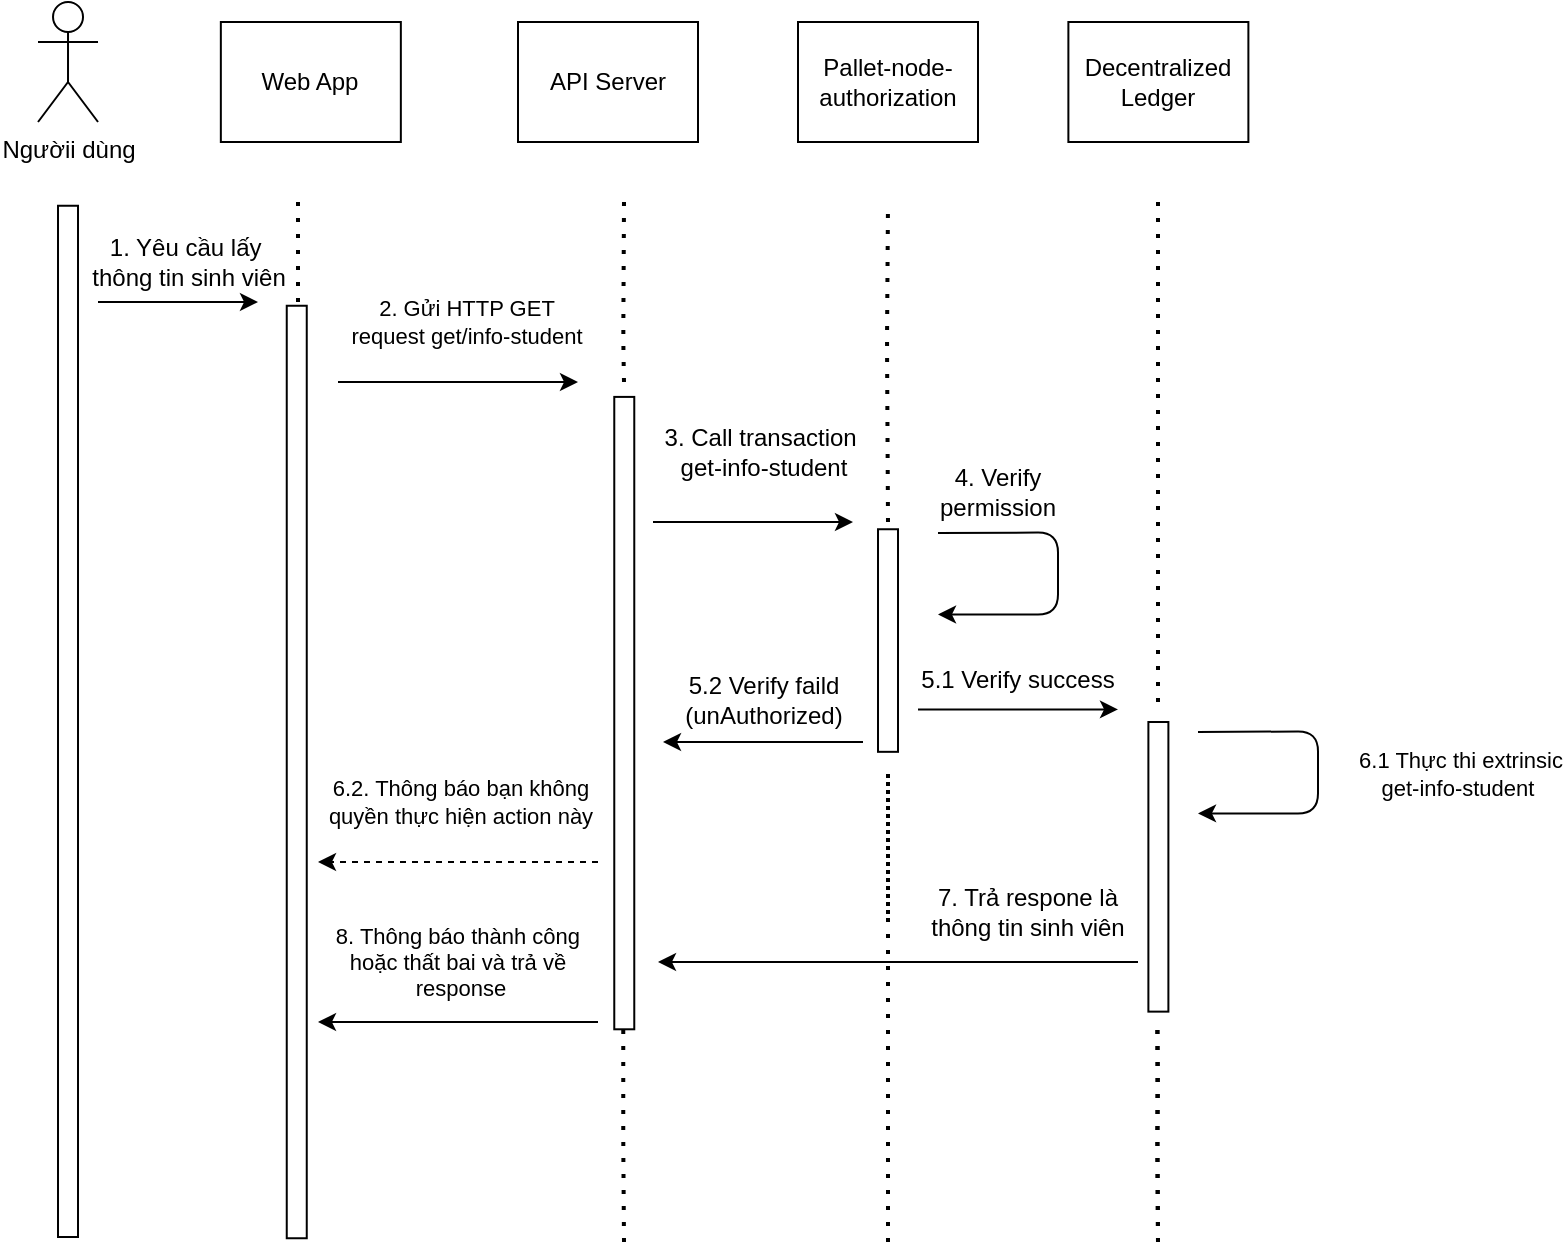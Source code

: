 <mxfile>
    <diagram id="V5OnG91C2bBhCb1hBuo0" name="Page-1">
        <mxGraphModel dx="1058" dy="773" grid="1" gridSize="10" guides="1" tooltips="1" connect="1" arrows="1" fold="1" page="1" pageScale="1" pageWidth="850" pageHeight="1100" math="0" shadow="0">
            <root>
                <mxCell id="0"/>
                <mxCell id="1" parent="0"/>
                <mxCell id="2" value="Ngườii dùng" style="shape=umlActor;verticalLabelPosition=bottom;verticalAlign=top;html=1;outlineConnect=0;" vertex="1" parent="1">
                    <mxGeometry x="30.01" y="60" width="30" height="60" as="geometry"/>
                </mxCell>
                <mxCell id="3" value="Web App" style="rounded=0;whiteSpace=wrap;html=1;" vertex="1" parent="1">
                    <mxGeometry x="121.42" y="70" width="90" height="60" as="geometry"/>
                </mxCell>
                <mxCell id="4" value="API Server" style="rounded=0;whiteSpace=wrap;html=1;" vertex="1" parent="1">
                    <mxGeometry x="270" y="70" width="90" height="60" as="geometry"/>
                </mxCell>
                <mxCell id="5" value="Pallet-node-authorization" style="rounded=0;whiteSpace=wrap;html=1;" vertex="1" parent="1">
                    <mxGeometry x="410" y="70" width="90" height="60" as="geometry"/>
                </mxCell>
                <mxCell id="6" value="Decentralized Ledger" style="rounded=0;whiteSpace=wrap;html=1;" vertex="1" parent="1">
                    <mxGeometry x="545.19" y="70" width="90" height="60" as="geometry"/>
                </mxCell>
                <mxCell id="7" value="" style="fontStyle=1;rotation=90;" vertex="1" parent="1">
                    <mxGeometry x="-212.81" y="414.69" width="515.63" height="10" as="geometry"/>
                </mxCell>
                <mxCell id="8" value="" style="endArrow=none;dashed=1;html=1;dashPattern=1 3;strokeWidth=2;" edge="1" parent="1">
                    <mxGeometry width="50" height="50" relative="1" as="geometry">
                        <mxPoint x="160" y="210" as="sourcePoint"/>
                        <mxPoint x="160" y="160" as="targetPoint"/>
                        <Array as="points">
                            <mxPoint x="160" y="180"/>
                        </Array>
                    </mxGeometry>
                </mxCell>
                <mxCell id="9" value="" style="fontStyle=1;rotation=90;" vertex="1" parent="1">
                    <mxGeometry x="-73.75" y="440" width="466.25" height="10" as="geometry"/>
                </mxCell>
                <mxCell id="10" value="" style="endArrow=classic;html=1;" edge="1" parent="1">
                    <mxGeometry width="50" height="50" relative="1" as="geometry">
                        <mxPoint x="60" y="210" as="sourcePoint"/>
                        <mxPoint x="140" y="210" as="targetPoint"/>
                    </mxGeometry>
                </mxCell>
                <mxCell id="11" value="1. Yêu cầu lấy&amp;nbsp;&lt;br&gt;thông tin sinh viên" style="text;html=1;align=center;verticalAlign=middle;resizable=0;points=[];autosize=1;strokeColor=none;fillColor=none;" vertex="1" parent="1">
                    <mxGeometry x="45.04" y="170" width="120" height="40" as="geometry"/>
                </mxCell>
                <mxCell id="12" value="" style="endArrow=none;dashed=1;html=1;dashPattern=1 3;strokeWidth=2;" edge="1" parent="1">
                    <mxGeometry width="50" height="50" relative="1" as="geometry">
                        <mxPoint x="323" y="250" as="sourcePoint"/>
                        <mxPoint x="323" y="160" as="targetPoint"/>
                        <Array as="points">
                            <mxPoint x="322.63" y="230"/>
                        </Array>
                    </mxGeometry>
                </mxCell>
                <mxCell id="17" value="" style="endArrow=classic;html=1;" edge="1" parent="1">
                    <mxGeometry width="50" height="50" relative="1" as="geometry">
                        <mxPoint x="180" y="250" as="sourcePoint"/>
                        <mxPoint x="300" y="250" as="targetPoint"/>
                    </mxGeometry>
                </mxCell>
                <mxCell id="18" value="2. Gửi HTTP GET&lt;br&gt;request get/info-student" style="edgeLabel;html=1;align=center;verticalAlign=middle;resizable=0;points=[];" vertex="1" connectable="0" parent="17">
                    <mxGeometry x="-0.3" y="1" relative="1" as="geometry">
                        <mxPoint x="22" y="-29" as="offset"/>
                    </mxGeometry>
                </mxCell>
                <mxCell id="19" value="" style="fontStyle=1;rotation=90;" vertex="1" parent="1">
                    <mxGeometry x="165.04" y="410.55" width="316.19" height="10" as="geometry"/>
                </mxCell>
                <mxCell id="21" value="" style="endArrow=none;dashed=1;html=1;dashPattern=1 3;strokeWidth=2;" edge="1" parent="1">
                    <mxGeometry width="50" height="50" relative="1" as="geometry">
                        <mxPoint x="455" y="320" as="sourcePoint"/>
                        <mxPoint x="455" y="160" as="targetPoint"/>
                        <Array as="points">
                            <mxPoint x="454.5" y="230"/>
                        </Array>
                    </mxGeometry>
                </mxCell>
                <mxCell id="22" value="" style="fontStyle=1;rotation=90;" vertex="1" parent="1">
                    <mxGeometry x="399.36" y="374.27" width="111.29" height="10" as="geometry"/>
                </mxCell>
                <mxCell id="23" value="" style="endArrow=classic;html=1;" edge="1" parent="1">
                    <mxGeometry width="50" height="50" relative="1" as="geometry">
                        <mxPoint x="337.5" y="320" as="sourcePoint"/>
                        <mxPoint x="437.5" y="320" as="targetPoint"/>
                    </mxGeometry>
                </mxCell>
                <mxCell id="25" value="" style="endArrow=none;dashed=1;html=1;dashPattern=1 3;strokeWidth=2;" edge="1" parent="1">
                    <mxGeometry width="50" height="50" relative="1" as="geometry">
                        <mxPoint x="455" y="680" as="sourcePoint"/>
                        <mxPoint x="455" y="520" as="targetPoint"/>
                        <Array as="points">
                            <mxPoint x="455" y="440"/>
                        </Array>
                    </mxGeometry>
                </mxCell>
                <mxCell id="26" value="" style="endArrow=none;dashed=1;html=1;dashPattern=1 3;strokeWidth=2;" edge="1" parent="1">
                    <mxGeometry width="50" height="50" relative="1" as="geometry">
                        <mxPoint x="590" y="410" as="sourcePoint"/>
                        <mxPoint x="590" y="160" as="targetPoint"/>
                        <Array as="points">
                            <mxPoint x="590" y="230"/>
                        </Array>
                    </mxGeometry>
                </mxCell>
                <mxCell id="28" value="" style="fontStyle=1;rotation=90;" vertex="1" parent="1">
                    <mxGeometry x="517.79" y="487.41" width="144.81" height="10" as="geometry"/>
                </mxCell>
                <mxCell id="31" value="" style="endArrow=none;dashed=1;html=1;dashPattern=1 3;strokeWidth=2;" edge="1" parent="1">
                    <mxGeometry width="50" height="50" relative="1" as="geometry">
                        <mxPoint x="590" y="680" as="sourcePoint"/>
                        <mxPoint x="589.69" y="570" as="targetPoint"/>
                        <Array as="points">
                            <mxPoint x="589.69" y="630"/>
                        </Array>
                    </mxGeometry>
                </mxCell>
                <mxCell id="34" value="" style="endArrow=classic;html=1;dashed=1;" edge="1" parent="1">
                    <mxGeometry width="50" height="50" relative="1" as="geometry">
                        <mxPoint x="310" y="490" as="sourcePoint"/>
                        <mxPoint x="170" y="490" as="targetPoint"/>
                    </mxGeometry>
                </mxCell>
                <mxCell id="35" value="6.2. Thông báo bạn không&lt;br&gt;quyền thực hiện action này" style="edgeLabel;html=1;align=center;verticalAlign=middle;resizable=0;points=[];" vertex="1" connectable="0" parent="34">
                    <mxGeometry x="0.539" y="-3" relative="1" as="geometry">
                        <mxPoint x="38" y="-27" as="offset"/>
                    </mxGeometry>
                </mxCell>
                <mxCell id="36" value="" style="endArrow=classic;html=1;" edge="1" parent="1">
                    <mxGeometry width="50" height="50" relative="1" as="geometry">
                        <mxPoint x="610" y="425.0" as="sourcePoint"/>
                        <mxPoint x="610" y="465.69" as="targetPoint"/>
                        <Array as="points">
                            <mxPoint x="670" y="424.69"/>
                            <mxPoint x="670" y="465.69"/>
                        </Array>
                    </mxGeometry>
                </mxCell>
                <mxCell id="37" value="6.1 Thực thi extrinsic&lt;br&gt;get-info-student&amp;nbsp;" style="edgeLabel;html=1;align=center;verticalAlign=middle;resizable=0;points=[];" vertex="1" connectable="0" parent="36">
                    <mxGeometry x="-0.3" y="1" relative="1" as="geometry">
                        <mxPoint x="74" y="22" as="offset"/>
                    </mxGeometry>
                </mxCell>
                <mxCell id="43" value="3. Call transaction&amp;nbsp; get-info-student" style="text;html=1;strokeColor=none;fillColor=none;align=center;verticalAlign=middle;whiteSpace=wrap;rounded=0;" vertex="1" parent="1">
                    <mxGeometry x="337.5" y="270" width="110" height="30" as="geometry"/>
                </mxCell>
                <mxCell id="48" value="" style="endArrow=classic;html=1;" edge="1" parent="1">
                    <mxGeometry width="50" height="50" relative="1" as="geometry">
                        <mxPoint x="480" y="325.53" as="sourcePoint"/>
                        <mxPoint x="480" y="366.22" as="targetPoint"/>
                        <Array as="points">
                            <mxPoint x="540" y="325.22"/>
                            <mxPoint x="540" y="366.22"/>
                        </Array>
                    </mxGeometry>
                </mxCell>
                <mxCell id="50" value="4. Verify permission" style="text;html=1;strokeColor=none;fillColor=none;align=center;verticalAlign=middle;whiteSpace=wrap;rounded=0;" vertex="1" parent="1">
                    <mxGeometry x="480" y="290" width="60" height="30" as="geometry"/>
                </mxCell>
                <mxCell id="51" value="" style="endArrow=classic;html=1;" edge="1" parent="1">
                    <mxGeometry width="50" height="50" relative="1" as="geometry">
                        <mxPoint x="470" y="413.69" as="sourcePoint"/>
                        <mxPoint x="570" y="413.69" as="targetPoint"/>
                    </mxGeometry>
                </mxCell>
                <mxCell id="52" value="5.1 Verify success" style="text;html=1;strokeColor=none;fillColor=none;align=center;verticalAlign=middle;whiteSpace=wrap;rounded=0;" vertex="1" parent="1">
                    <mxGeometry x="470" y="384.25" width="100" height="30" as="geometry"/>
                </mxCell>
                <mxCell id="53" value="" style="endArrow=classic;html=1;" edge="1" parent="1">
                    <mxGeometry width="50" height="50" relative="1" as="geometry">
                        <mxPoint x="442.5" y="430" as="sourcePoint"/>
                        <mxPoint x="342.5" y="430" as="targetPoint"/>
                    </mxGeometry>
                </mxCell>
                <mxCell id="54" value="5.2 Verify faild&lt;br&gt;(unAuthorized)" style="text;html=1;strokeColor=none;fillColor=none;align=center;verticalAlign=middle;whiteSpace=wrap;rounded=0;" vertex="1" parent="1">
                    <mxGeometry x="342.5" y="394.25" width="100" height="30" as="geometry"/>
                </mxCell>
                <mxCell id="58" value="" style="endArrow=classic;html=1;" edge="1" parent="1">
                    <mxGeometry width="50" height="50" relative="1" as="geometry">
                        <mxPoint x="580" y="540" as="sourcePoint"/>
                        <mxPoint x="340" y="540" as="targetPoint"/>
                    </mxGeometry>
                </mxCell>
                <mxCell id="59" value="7. Trả respone là thông tin sinh viên" style="text;html=1;strokeColor=none;fillColor=none;align=center;verticalAlign=middle;whiteSpace=wrap;rounded=0;" vertex="1" parent="1">
                    <mxGeometry x="470" y="500" width="110" height="30" as="geometry"/>
                </mxCell>
                <mxCell id="61" value="" style="endArrow=none;dashed=1;html=1;dashPattern=1 3;strokeWidth=2;" edge="1" parent="1">
                    <mxGeometry width="50" height="50" relative="1" as="geometry">
                        <mxPoint x="590" y="680" as="sourcePoint"/>
                        <mxPoint x="589.69" y="570" as="targetPoint"/>
                        <Array as="points">
                            <mxPoint x="589.69" y="630"/>
                            <mxPoint x="590" y="600"/>
                        </Array>
                    </mxGeometry>
                </mxCell>
                <mxCell id="62" value="" style="endArrow=none;dashed=1;html=1;dashPattern=1 3;strokeWidth=2;" edge="1" parent="1">
                    <mxGeometry width="50" height="50" relative="1" as="geometry">
                        <mxPoint x="323" y="680" as="sourcePoint"/>
                        <mxPoint x="322.63" y="570" as="targetPoint"/>
                        <Array as="points">
                            <mxPoint x="322.63" y="630"/>
                        </Array>
                    </mxGeometry>
                </mxCell>
                <mxCell id="64" value="" style="endArrow=classic;html=1;" edge="1" parent="1">
                    <mxGeometry width="50" height="50" relative="1" as="geometry">
                        <mxPoint x="310" y="570" as="sourcePoint"/>
                        <mxPoint x="170" y="570" as="targetPoint"/>
                    </mxGeometry>
                </mxCell>
                <mxCell id="65" value="8. Thông báo thành công&amp;nbsp;&lt;br&gt;hoặc thất bai và trả về&amp;nbsp;&lt;br&gt;response" style="edgeLabel;html=1;align=center;verticalAlign=middle;resizable=0;points=[];" vertex="1" connectable="0" parent="64">
                    <mxGeometry x="0.539" y="-3" relative="1" as="geometry">
                        <mxPoint x="38" y="-27" as="offset"/>
                    </mxGeometry>
                </mxCell>
            </root>
        </mxGraphModel>
    </diagram>
</mxfile>